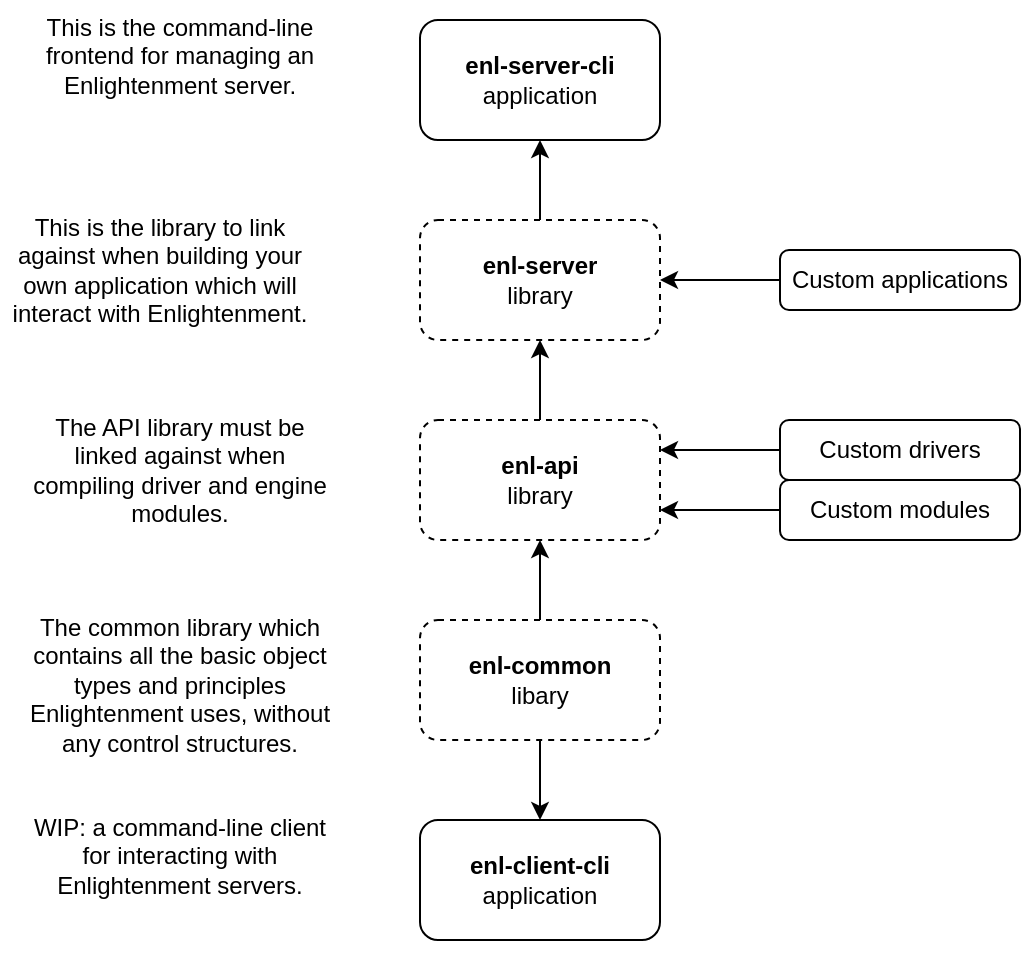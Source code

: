 <mxfile version="13.6.5" type="device"><diagram id="C5RBs43oDa-KdzZeNtuy" name="Page-1"><mxGraphModel dx="1422" dy="770" grid="1" gridSize="10" guides="1" tooltips="1" connect="1" arrows="1" fold="1" page="1" pageScale="1" pageWidth="827" pageHeight="1169" math="0" shadow="0"><root><mxCell id="WIyWlLk6GJQsqaUBKTNV-0"/><mxCell id="WIyWlLk6GJQsqaUBKTNV-1" parent="WIyWlLk6GJQsqaUBKTNV-0"/><mxCell id="jJ2zcuZNv708IjOsGVhL-14" style="edgeStyle=orthogonalEdgeStyle;rounded=0;orthogonalLoop=1;jettySize=auto;html=1;exitX=0.5;exitY=1;exitDx=0;exitDy=0;entryX=0.5;entryY=0;entryDx=0;entryDy=0;" edge="1" parent="WIyWlLk6GJQsqaUBKTNV-1" source="jJ2zcuZNv708IjOsGVhL-0" target="jJ2zcuZNv708IjOsGVhL-10"><mxGeometry relative="1" as="geometry"/></mxCell><mxCell id="jJ2zcuZNv708IjOsGVhL-15" style="edgeStyle=orthogonalEdgeStyle;rounded=0;orthogonalLoop=1;jettySize=auto;html=1;exitX=0.5;exitY=0;exitDx=0;exitDy=0;entryX=0.5;entryY=1;entryDx=0;entryDy=0;" edge="1" parent="WIyWlLk6GJQsqaUBKTNV-1" source="jJ2zcuZNv708IjOsGVhL-0" target="jJ2zcuZNv708IjOsGVhL-1"><mxGeometry relative="1" as="geometry"/></mxCell><mxCell id="jJ2zcuZNv708IjOsGVhL-0" value="&lt;div&gt;&lt;b&gt;enl-common&lt;/b&gt;&lt;/div&gt;libary" style="rounded=1;whiteSpace=wrap;html=1;dashed=1;" vertex="1" parent="WIyWlLk6GJQsqaUBKTNV-1"><mxGeometry x="280" y="420" width="120" height="60" as="geometry"/></mxCell><mxCell id="jJ2zcuZNv708IjOsGVhL-16" style="edgeStyle=orthogonalEdgeStyle;rounded=0;orthogonalLoop=1;jettySize=auto;html=1;exitX=0.5;exitY=0;exitDx=0;exitDy=0;entryX=0.5;entryY=1;entryDx=0;entryDy=0;" edge="1" parent="WIyWlLk6GJQsqaUBKTNV-1" source="jJ2zcuZNv708IjOsGVhL-1" target="jJ2zcuZNv708IjOsGVhL-2"><mxGeometry relative="1" as="geometry"/></mxCell><mxCell id="jJ2zcuZNv708IjOsGVhL-1" value="&lt;div&gt;&lt;b&gt;enl-api&lt;/b&gt;&lt;/div&gt;library" style="rounded=1;whiteSpace=wrap;html=1;dashed=1;strokeWidth=1;" vertex="1" parent="WIyWlLk6GJQsqaUBKTNV-1"><mxGeometry x="280" y="320" width="120" height="60" as="geometry"/></mxCell><mxCell id="jJ2zcuZNv708IjOsGVhL-13" style="edgeStyle=orthogonalEdgeStyle;rounded=0;orthogonalLoop=1;jettySize=auto;html=1;exitX=0.5;exitY=0;exitDx=0;exitDy=0;entryX=0.5;entryY=1;entryDx=0;entryDy=0;" edge="1" parent="WIyWlLk6GJQsqaUBKTNV-1" source="jJ2zcuZNv708IjOsGVhL-2" target="jJ2zcuZNv708IjOsGVhL-12"><mxGeometry relative="1" as="geometry"/></mxCell><mxCell id="jJ2zcuZNv708IjOsGVhL-2" value="&lt;div&gt;&lt;b&gt;enl-server&lt;/b&gt;&lt;/div&gt;library" style="rounded=1;whiteSpace=wrap;html=1;dashed=1;" vertex="1" parent="WIyWlLk6GJQsqaUBKTNV-1"><mxGeometry x="280" y="220" width="120" height="60" as="geometry"/></mxCell><mxCell id="jJ2zcuZNv708IjOsGVhL-3" value="The API library must be linked against when compiling driver and engine modules." style="text;html=1;strokeColor=none;fillColor=none;align=center;verticalAlign=top;whiteSpace=wrap;rounded=0;" vertex="1" parent="WIyWlLk6GJQsqaUBKTNV-1"><mxGeometry x="80" y="310" width="160" height="80" as="geometry"/></mxCell><mxCell id="jJ2zcuZNv708IjOsGVhL-7" style="edgeStyle=orthogonalEdgeStyle;rounded=0;orthogonalLoop=1;jettySize=auto;html=1;exitX=0;exitY=0.5;exitDx=0;exitDy=0;entryX=1;entryY=0.25;entryDx=0;entryDy=0;" edge="1" parent="WIyWlLk6GJQsqaUBKTNV-1" source="jJ2zcuZNv708IjOsGVhL-4" target="jJ2zcuZNv708IjOsGVhL-1"><mxGeometry relative="1" as="geometry"/></mxCell><mxCell id="jJ2zcuZNv708IjOsGVhL-4" value="Custom drivers" style="rounded=1;whiteSpace=wrap;html=1;" vertex="1" parent="WIyWlLk6GJQsqaUBKTNV-1"><mxGeometry x="460" y="320" width="120" height="30" as="geometry"/></mxCell><mxCell id="jJ2zcuZNv708IjOsGVhL-6" style="edgeStyle=orthogonalEdgeStyle;rounded=0;orthogonalLoop=1;jettySize=auto;html=1;exitX=0;exitY=0.5;exitDx=0;exitDy=0;entryX=1;entryY=0.75;entryDx=0;entryDy=0;" edge="1" parent="WIyWlLk6GJQsqaUBKTNV-1" source="jJ2zcuZNv708IjOsGVhL-5" target="jJ2zcuZNv708IjOsGVhL-1"><mxGeometry relative="1" as="geometry"/></mxCell><mxCell id="jJ2zcuZNv708IjOsGVhL-5" value="Custom modules" style="rounded=1;whiteSpace=wrap;html=1;" vertex="1" parent="WIyWlLk6GJQsqaUBKTNV-1"><mxGeometry x="460" y="350" width="120" height="30" as="geometry"/></mxCell><mxCell id="jJ2zcuZNv708IjOsGVhL-9" style="edgeStyle=orthogonalEdgeStyle;rounded=0;orthogonalLoop=1;jettySize=auto;html=1;exitX=0;exitY=0.5;exitDx=0;exitDy=0;entryX=1;entryY=0.5;entryDx=0;entryDy=0;" edge="1" parent="WIyWlLk6GJQsqaUBKTNV-1" source="jJ2zcuZNv708IjOsGVhL-8" target="jJ2zcuZNv708IjOsGVhL-2"><mxGeometry relative="1" as="geometry"/></mxCell><mxCell id="jJ2zcuZNv708IjOsGVhL-8" value="Custom applications" style="rounded=1;whiteSpace=wrap;html=1;" vertex="1" parent="WIyWlLk6GJQsqaUBKTNV-1"><mxGeometry x="460" y="235" width="120" height="30" as="geometry"/></mxCell><mxCell id="jJ2zcuZNv708IjOsGVhL-10" value="&lt;div&gt;&lt;b&gt;enl-client-cli&lt;/b&gt;&lt;/div&gt;application" style="rounded=1;whiteSpace=wrap;html=1;" vertex="1" parent="WIyWlLk6GJQsqaUBKTNV-1"><mxGeometry x="280" y="520" width="120" height="60" as="geometry"/></mxCell><mxCell id="jJ2zcuZNv708IjOsGVhL-12" value="&lt;div&gt;&lt;b&gt;enl-server-cli&lt;/b&gt;&lt;/div&gt;application" style="rounded=1;whiteSpace=wrap;html=1;" vertex="1" parent="WIyWlLk6GJQsqaUBKTNV-1"><mxGeometry x="280" y="120" width="120" height="60" as="geometry"/></mxCell><mxCell id="jJ2zcuZNv708IjOsGVhL-17" value="This is the command-line frontend for managing an Enlightenment server." style="text;html=1;strokeColor=none;fillColor=none;align=center;verticalAlign=top;whiteSpace=wrap;rounded=0;" vertex="1" parent="WIyWlLk6GJQsqaUBKTNV-1"><mxGeometry x="80" y="110" width="160" height="80" as="geometry"/></mxCell><mxCell id="jJ2zcuZNv708IjOsGVhL-18" value="This is the library to link against when building your own application which will interact with Enlightenment." style="text;html=1;strokeColor=none;fillColor=none;align=center;verticalAlign=top;whiteSpace=wrap;rounded=0;" vertex="1" parent="WIyWlLk6GJQsqaUBKTNV-1"><mxGeometry x="70" y="210" width="160" height="80" as="geometry"/></mxCell><mxCell id="jJ2zcuZNv708IjOsGVhL-19" value="The common library which contains all the basic object types and principles Enlightenment uses, without any control structures." style="text;html=1;strokeColor=none;fillColor=none;align=center;verticalAlign=top;whiteSpace=wrap;rounded=0;" vertex="1" parent="WIyWlLk6GJQsqaUBKTNV-1"><mxGeometry x="80" y="410" width="160" height="80" as="geometry"/></mxCell><mxCell id="jJ2zcuZNv708IjOsGVhL-20" value="WIP: a command-line client for interacting with Enlightenment servers." style="text;html=1;strokeColor=none;fillColor=none;align=center;verticalAlign=top;whiteSpace=wrap;rounded=0;" vertex="1" parent="WIyWlLk6GJQsqaUBKTNV-1"><mxGeometry x="80" y="510" width="160" height="80" as="geometry"/></mxCell></root></mxGraphModel></diagram></mxfile>